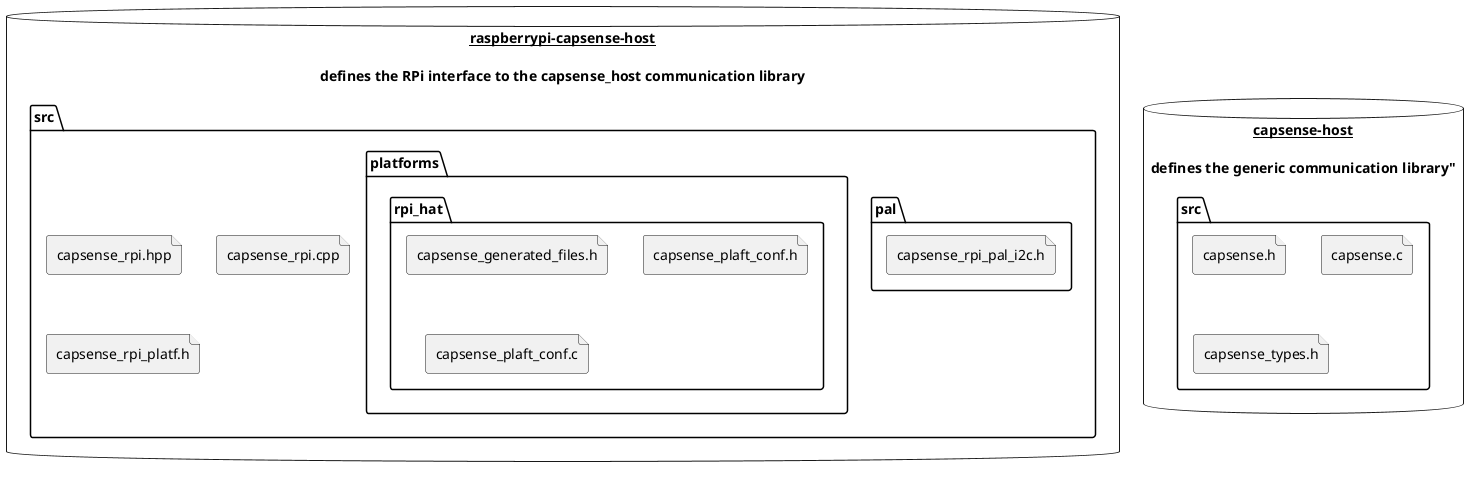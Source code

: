 @startuml

database "<u>raspberrypi-capsense-host</u>\n\ndefines the RPi interface to the capsense_host communication library" as raspberrypi-capsense-host  {
  folder src {
    folder pal {
      file capsense_rpi_pal_i2c.h
    }

    folder platforms {
      folder rpi_hat {
        file capsense_generated_files.h
        file capsense_plaft_conf.h
       file capsense_plaft_conf.c
      }
    }

    file capsense_rpi.hpp
    file capsense_rpi.cpp
    file capsense_rpi_platf.h
  }
}

database "<u>capsense-host</u>\n\ndefines the generic communication library"" as capsense-host  {
  folder "src" as src2 {
    file capsense.h
    file capsense.c
    file capsense_types.h
  }
}

@enduml
